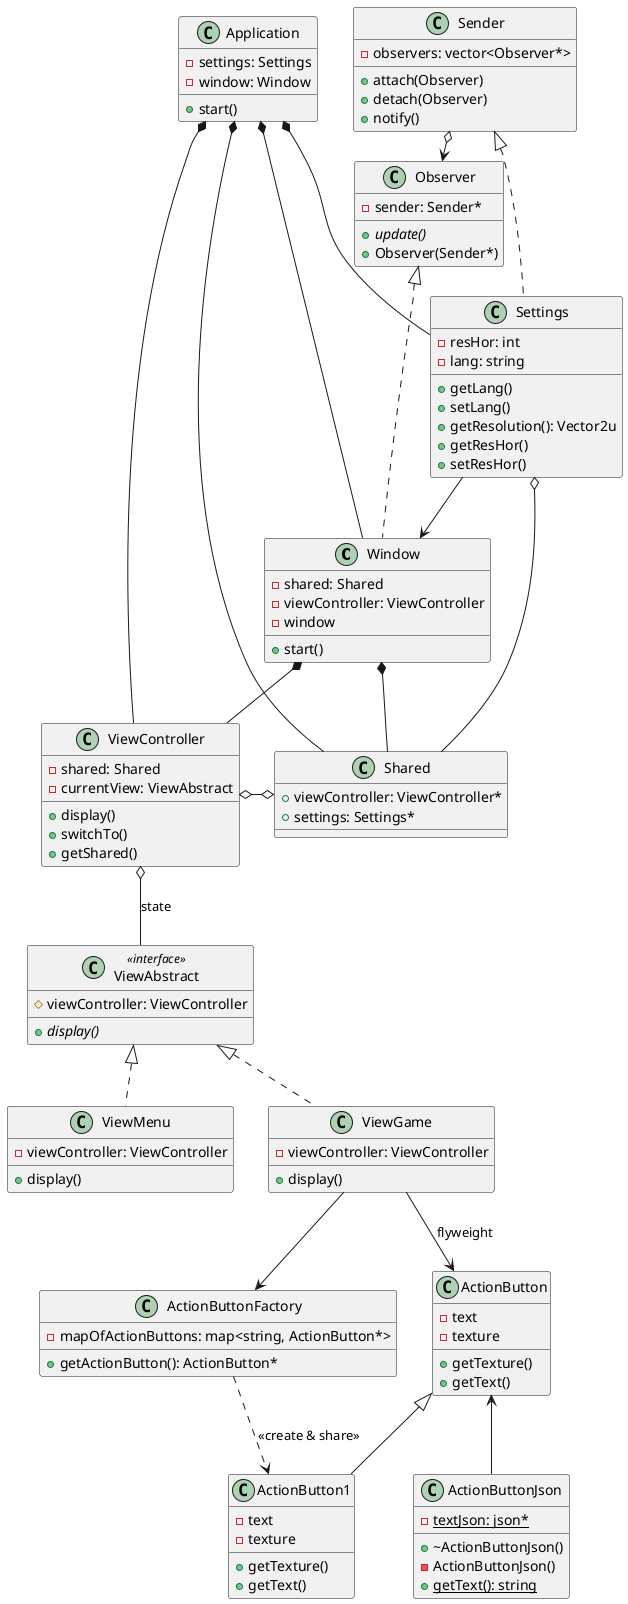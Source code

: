@startuml

class Window{
    - shared: Shared
    - viewController: ViewController
    - window
    + start()
}

class Shared{
    + viewController: ViewController*
    + settings: Settings*
}

class ViewController{
    - shared: Shared
    - currentView: ViewAbstract
    + display()
    + switchTo()
    + getShared()
}

class ViewMenu{
    - viewController: ViewController
    + display()
}

class ViewAbstract <<interface >>{
    # viewController: ViewController
    + {abstract} display()
}

class Settings {
    - resHor: int
    - lang: string
    + getLang()
    + setLang()
    + getResolution(): Vector2u
    + getResHor()
    + setResHor()
}

class Observer {
    - sender: Sender*
    + {abstract}update()
    + Observer(Sender*)
}

class Sender {
    - observers: vector<Observer*>
    + attach(Observer)
    + detach(Observer)
    + notify()
}

class Application{
    - settings: Settings
    - window: Window
    + start()
}

class ViewGame{
    - viewController: ViewController
    + display()
}

class ActionButtonFactory {
    - mapOfActionButtons: map<string, ActionButton*>
    + getActionButton(): ActionButton*
}

class ActionButton{
    - text
    - texture
    + getTexture()
    + getText()
}

class ActionButton1{
    - text
    - texture
    + getTexture()
    + getText()
}

class ActionButtonJson{
    + ~ActionButtonJson()
    - ActionButtonJson()
    + {static} getText(): string
    - {static} textJson: json*
}



Application *-- ViewController
Application *-- Shared
Window *-- ViewController
Window *-- Shared

ViewController o-o Shared

ViewAbstract <|.. ViewMenu
ViewAbstract <|.. ViewGame
ViewController o-- ViewAbstract: state

ActionButton <|-- ActionButton1
ActionButton <-- ActionButtonJson
ViewGame --> ActionButtonFactory
ViewGame --> ActionButton: flyweight
ActionButtonFactory ..> ActionButton1: <<create & share>>

Sender <|.. Settings
Sender o->Observer
Observer <|.. Window
Settings --> Window

Application *-- Window
Application *-- Settings

Settings o-- Shared

@enduml